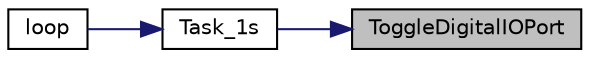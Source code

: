 digraph "ToggleDigitalIOPort"
{
 // LATEX_PDF_SIZE
  edge [fontname="Helvetica",fontsize="10",labelfontname="Helvetica",labelfontsize="10"];
  node [fontname="Helvetica",fontsize="10",shape=record];
  rankdir="RL";
  Node1 [label="ToggleDigitalIOPort",height=0.2,width=0.4,color="black", fillcolor="grey75", style="filled", fontcolor="black",tooltip="Toggle digital IO port."];
  Node1 -> Node2 [dir="back",color="midnightblue",fontsize="10",style="solid",fontname="Helvetica"];
  Node2 [label="Task_1s",height=0.2,width=0.4,color="black", fillcolor="white", style="filled",URL="$_controller_8ino.html#acc7e9ffdda03efaa08f8d3b4f372efbf",tooltip="Function Task_1s called every 1 sec."];
  Node2 -> Node3 [dir="back",color="midnightblue",fontsize="10",style="solid",fontname="Helvetica"];
  Node3 [label="loop",height=0.2,width=0.4,color="black", fillcolor="white", style="filled",URL="$_controller_8ino.html#afe461d27b9c48d5921c00d521181f12f",tooltip="Usual arduino steadily called function."];
}

